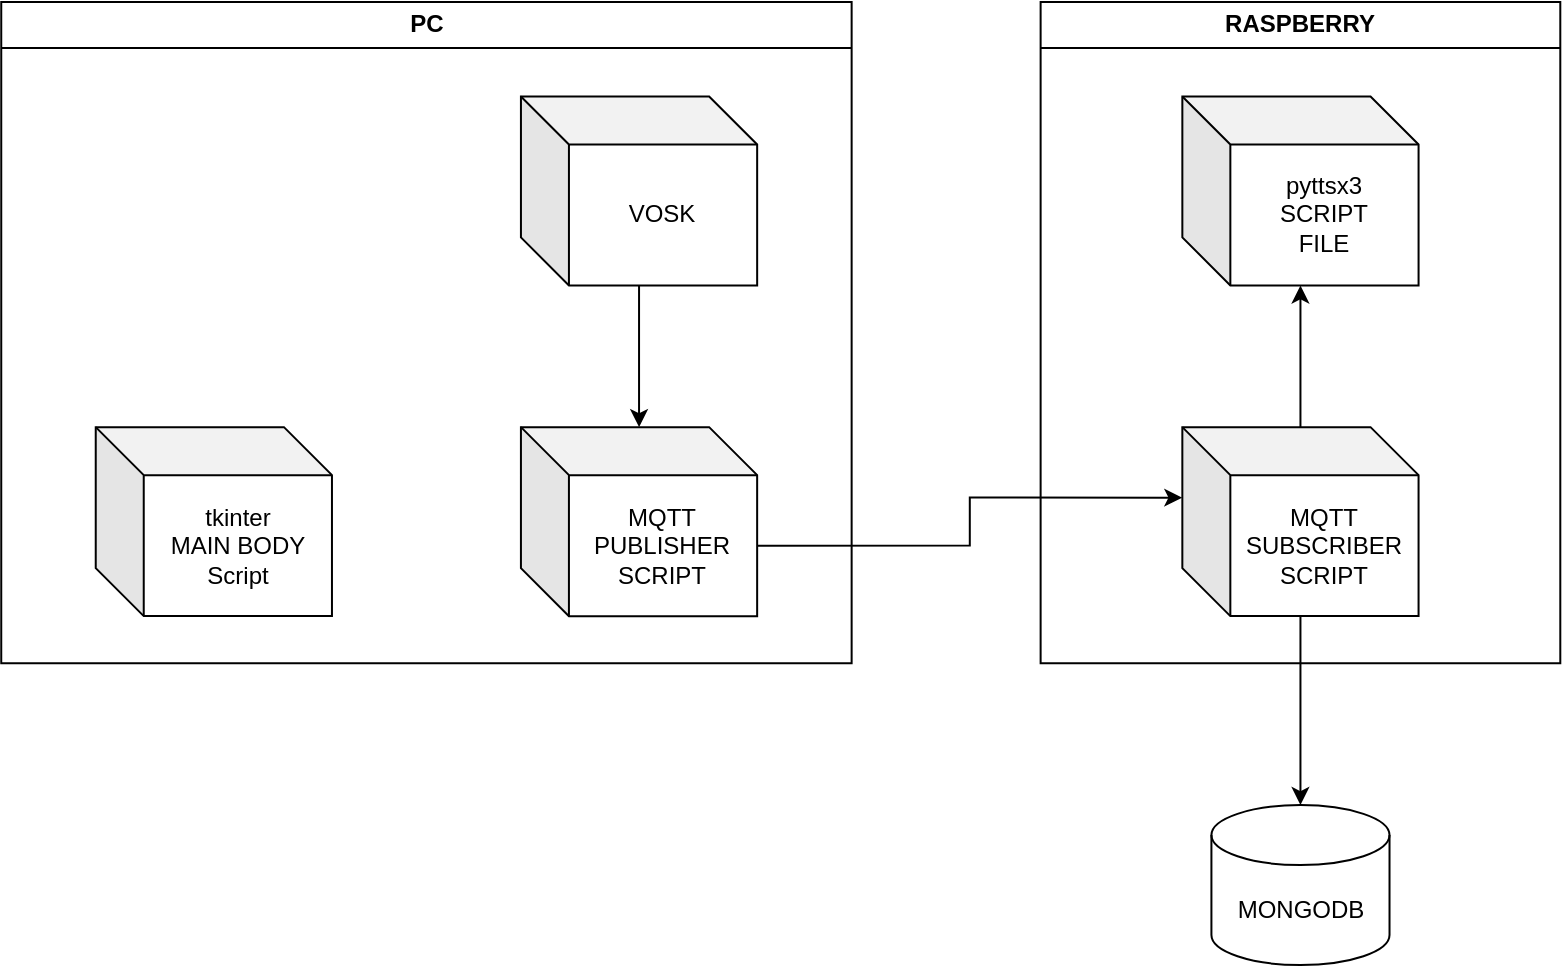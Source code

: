 <mxfile version="24.2.5" type="device">
  <diagram id="C5RBs43oDa-KdzZeNtuy" name="Page-1">
    <mxGraphModel dx="934" dy="974" grid="1" gridSize="5.905" guides="1" tooltips="1" connect="1" arrows="1" fold="1" page="1" pageScale="1" pageWidth="850" pageHeight="850" math="0" shadow="0">
      <root>
        <mxCell id="WIyWlLk6GJQsqaUBKTNV-0" />
        <mxCell id="WIyWlLk6GJQsqaUBKTNV-1" parent="WIyWlLk6GJQsqaUBKTNV-0" />
        <mxCell id="hmgnK0DbzaivIdMZ3h7j-10" value="pyttsx3&lt;br&gt;SCRIPT&lt;br&gt;FILE" style="shape=cube;whiteSpace=wrap;html=1;boundedLbl=1;backgroundOutline=1;darkOpacity=0.05;darkOpacity2=0.1;size=24;" vertex="1" parent="WIyWlLk6GJQsqaUBKTNV-1">
          <mxGeometry x="614.175" y="236.215" width="118.11" height="94.49" as="geometry" />
        </mxCell>
        <mxCell id="hmgnK0DbzaivIdMZ3h7j-18" value="" style="edgeStyle=orthogonalEdgeStyle;rounded=0;orthogonalLoop=1;jettySize=auto;html=1;" edge="1" parent="WIyWlLk6GJQsqaUBKTNV-1" source="hmgnK0DbzaivIdMZ3h7j-11" target="hmgnK0DbzaivIdMZ3h7j-17">
          <mxGeometry relative="1" as="geometry" />
        </mxCell>
        <mxCell id="hmgnK0DbzaivIdMZ3h7j-19" value="" style="edgeStyle=orthogonalEdgeStyle;rounded=0;orthogonalLoop=1;jettySize=auto;html=1;" edge="1" parent="WIyWlLk6GJQsqaUBKTNV-1" source="hmgnK0DbzaivIdMZ3h7j-11" target="hmgnK0DbzaivIdMZ3h7j-10">
          <mxGeometry relative="1" as="geometry" />
        </mxCell>
        <mxCell id="hmgnK0DbzaivIdMZ3h7j-11" value="MQTT SUBSCRIBER&lt;br&gt;SCRIPT" style="shape=cube;whiteSpace=wrap;html=1;boundedLbl=1;backgroundOutline=1;darkOpacity=0.05;darkOpacity2=0.1;size=24;" vertex="1" parent="WIyWlLk6GJQsqaUBKTNV-1">
          <mxGeometry x="614.171" y="401.571" width="118.11" height="94.49" as="geometry" />
        </mxCell>
        <mxCell id="hmgnK0DbzaivIdMZ3h7j-12" value="PC" style="swimlane;whiteSpace=wrap;html=1;startSize=23;" vertex="1" parent="WIyWlLk6GJQsqaUBKTNV-1">
          <mxGeometry x="23.62" y="188.98" width="425.2" height="330.7" as="geometry" />
        </mxCell>
        <mxCell id="hmgnK0DbzaivIdMZ3h7j-14" value="" style="edgeStyle=orthogonalEdgeStyle;rounded=0;orthogonalLoop=1;jettySize=auto;html=1;" edge="1" parent="hmgnK0DbzaivIdMZ3h7j-12" source="hmgnK0DbzaivIdMZ3h7j-8" target="hmgnK0DbzaivIdMZ3h7j-9">
          <mxGeometry relative="1" as="geometry" />
        </mxCell>
        <mxCell id="hmgnK0DbzaivIdMZ3h7j-8" value="VOSK" style="shape=cube;whiteSpace=wrap;html=1;boundedLbl=1;backgroundOutline=1;darkOpacity=0.05;darkOpacity2=0.1;size=24;" vertex="1" parent="hmgnK0DbzaivIdMZ3h7j-12">
          <mxGeometry x="259.85" y="47.24" width="118.11" height="94.49" as="geometry" />
        </mxCell>
        <mxCell id="hmgnK0DbzaivIdMZ3h7j-9" value="MQTT&lt;div&gt;PUBLISHER&lt;br&gt;SCRIPT&lt;/div&gt;" style="shape=cube;whiteSpace=wrap;html=1;boundedLbl=1;backgroundOutline=1;darkOpacity=0.05;darkOpacity2=0.1;size=24;" vertex="1" parent="hmgnK0DbzaivIdMZ3h7j-12">
          <mxGeometry x="259.846" y="212.595" width="118.11" height="94.49" as="geometry" />
        </mxCell>
        <mxCell id="hmgnK0DbzaivIdMZ3h7j-22" value="tkinter&lt;br&gt;MAIN BODY&lt;br&gt;Script" style="shape=cube;whiteSpace=wrap;html=1;boundedLbl=1;backgroundOutline=1;darkOpacity=0.05;darkOpacity2=0.1;size=24;" vertex="1" parent="hmgnK0DbzaivIdMZ3h7j-12">
          <mxGeometry x="47.251" y="212.591" width="118.11" height="94.49" as="geometry" />
        </mxCell>
        <mxCell id="hmgnK0DbzaivIdMZ3h7j-15" value="RASPBERRY" style="swimlane;whiteSpace=wrap;html=1;" vertex="1" parent="WIyWlLk6GJQsqaUBKTNV-1">
          <mxGeometry x="543.31" y="188.98" width="259.84" height="330.7" as="geometry" />
        </mxCell>
        <mxCell id="hmgnK0DbzaivIdMZ3h7j-17" value="MONGODB" style="shape=cylinder3;whiteSpace=wrap;html=1;boundedLbl=1;backgroundOutline=1;size=15;" vertex="1" parent="WIyWlLk6GJQsqaUBKTNV-1">
          <mxGeometry x="628.71" y="590.55" width="89.05" height="80" as="geometry" />
        </mxCell>
        <mxCell id="hmgnK0DbzaivIdMZ3h7j-20" style="edgeStyle=orthogonalEdgeStyle;rounded=0;orthogonalLoop=1;jettySize=auto;html=1;exitX=0;exitY=0;exitDx=118.11;exitDy=59.245;exitPerimeter=0;entryX=0;entryY=0;entryDx=0;entryDy=35.245;entryPerimeter=0;" edge="1" parent="WIyWlLk6GJQsqaUBKTNV-1" source="hmgnK0DbzaivIdMZ3h7j-9" target="hmgnK0DbzaivIdMZ3h7j-11">
          <mxGeometry relative="1" as="geometry" />
        </mxCell>
      </root>
    </mxGraphModel>
  </diagram>
</mxfile>
